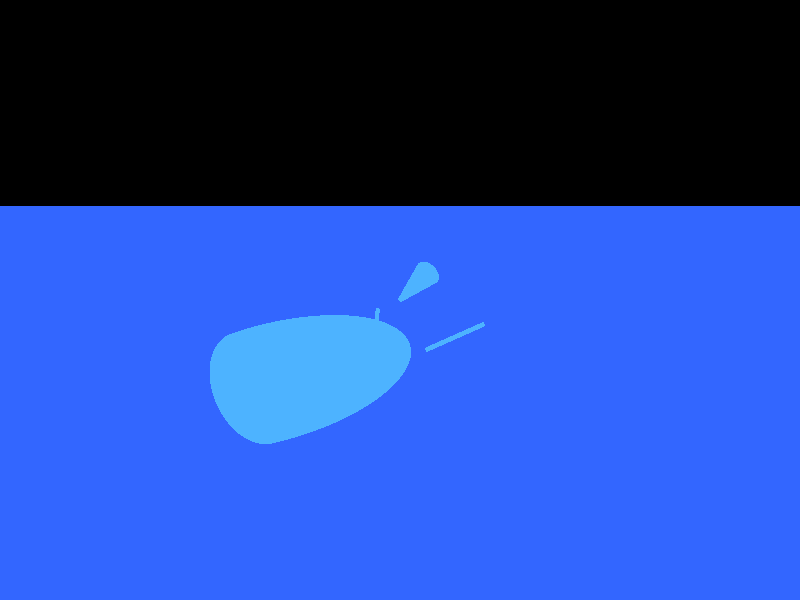 // Настройки камеры
camera {
  location <8, 3, -10>   // Позиция камеры
  look_at <0, 1, 0>      // Точка, на которую направлена камера
}

// Освещение сцены
light_source {
  <0, 10, -10>           // Позиция источника света
  color rgb <1, 1, 1>    // Цвет света (белый)
}

// Текстура рыбы
#declare Fish_Texture = texture {
  pigment { color rgb <0.3, 0.7, 1> }  // Синеватый цвет тела рыбы
  finish {
    reflection 0.2   // Небольшое отражение
    specular 0.8     // Глянец
    ambient 0.2      // Окружающий свет
  }
}

// Модель рыбы с использованием изоповерхности (форма капли)
isosurface {
  function {
    // Формула для тела рыбы в форме капли (обратный эллипсоид)
    pow(x, 2)/1.5 + pow(y, 2)/1 + pow(z/3 + 1, 2) - 1
    // Сужение в области хвоста
    - 0.3 * exp(-3 * pow(z - 2, 2))
  }
  max_gradient 5
  contained_by { box { <-2, -1.5, -4>, <2, 1.5, 4> } } // Ограничение области
  texture { Fish_Texture }
}

// Глаза рыбы
sphere {
  <0.6, 0.4, -1>, 0.1  // Позиция правого глаза
  texture {
    pigment { color rgb <0, 0, 0> }  // Черные глаза
  }
}

sphere {
  <-0.6, 0.4, -1>, 0.1  // Позиция левого глаза
  texture {
    pigment { color rgb <0, 0, 0> }
  }
}

// Плавники с использованием цилиндров
cylinder {
  <0.7, 0, 0>, <1.5, 0.5, 1>, 0.05  // Правый плавник
  texture { Fish_Texture }
}

cylinder {
  <-0.7, 0, 0>, <-1.5, 0.5, 1>, 0.05  // Левый плавник
  texture { Fish_Texture }
}

// Верхний плавник
cone {
  <0, 1, 0>, 0.05,    // Основание плавника
  <0, 1.5, 1>, 0.3    // Вершина плавника
  texture { Fish_Texture }
}

// Плоскость воды
plane {
  y, -2
  texture {
    pigment { color rgb <0.2, 0.4, 1> }  // Цвет воды
    finish {
      reflection 0.5    // Отражение воды
    }
  }
}
